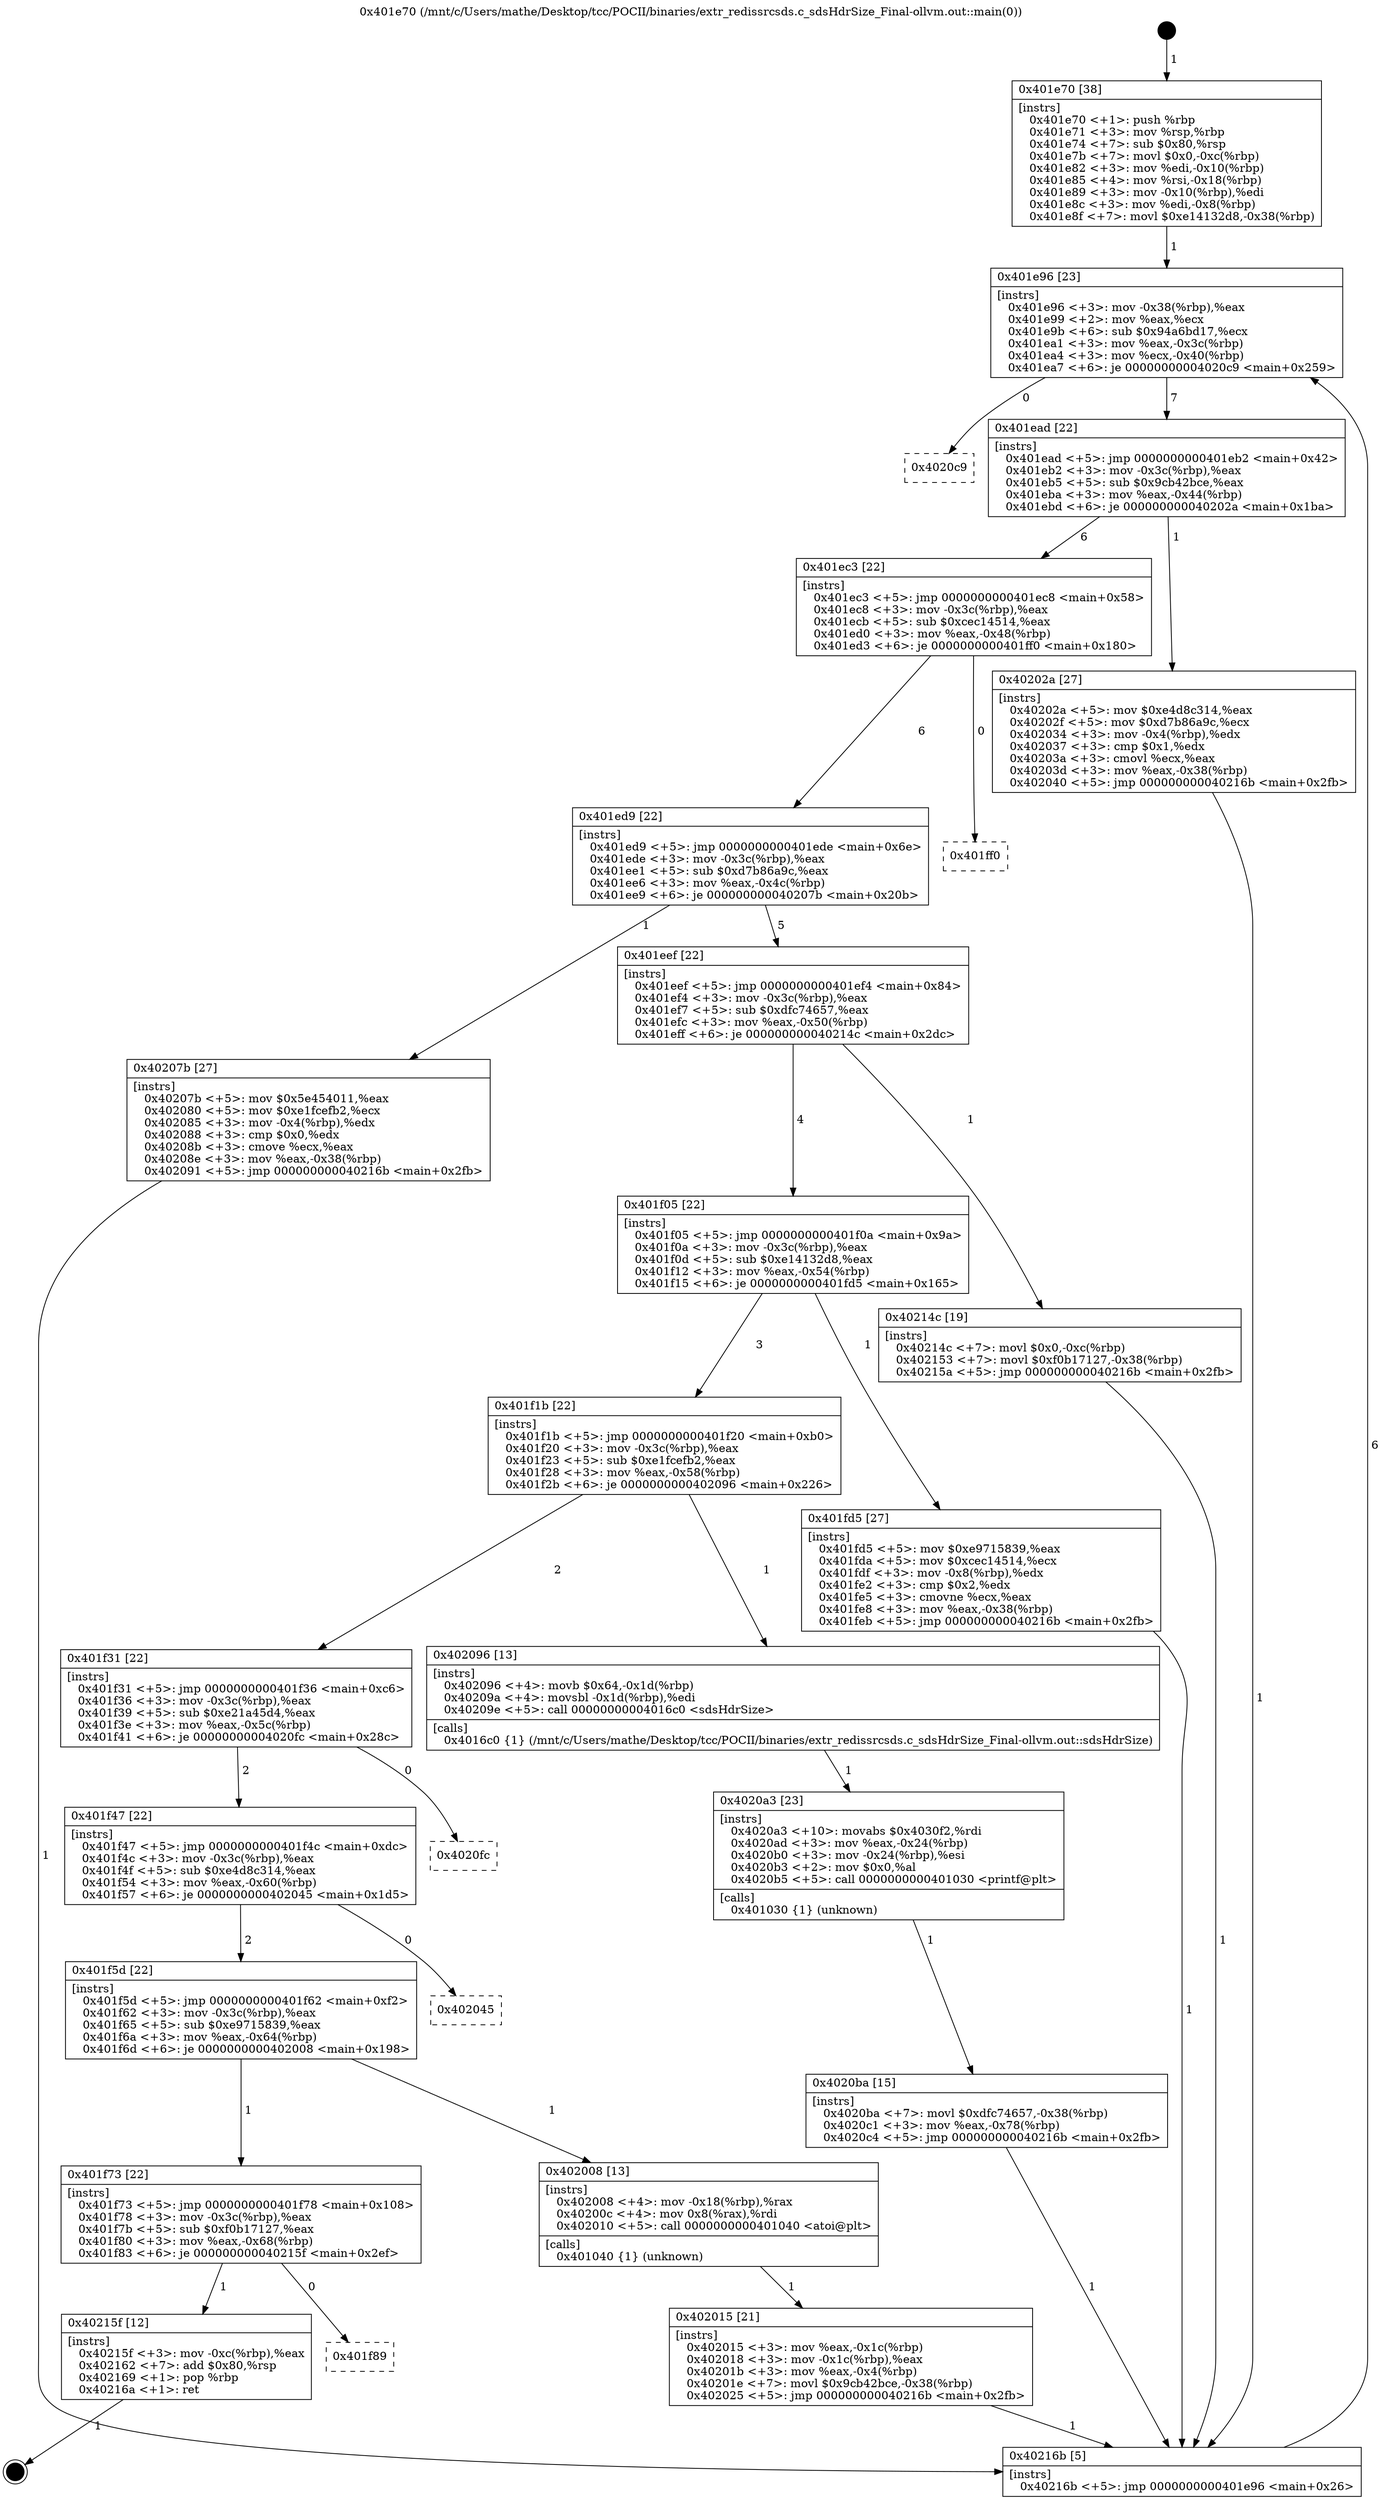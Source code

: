 digraph "0x401e70" {
  label = "0x401e70 (/mnt/c/Users/mathe/Desktop/tcc/POCII/binaries/extr_redissrcsds.c_sdsHdrSize_Final-ollvm.out::main(0))"
  labelloc = "t"
  node[shape=record]

  Entry [label="",width=0.3,height=0.3,shape=circle,fillcolor=black,style=filled]
  "0x401e96" [label="{
     0x401e96 [23]\l
     | [instrs]\l
     &nbsp;&nbsp;0x401e96 \<+3\>: mov -0x38(%rbp),%eax\l
     &nbsp;&nbsp;0x401e99 \<+2\>: mov %eax,%ecx\l
     &nbsp;&nbsp;0x401e9b \<+6\>: sub $0x94a6bd17,%ecx\l
     &nbsp;&nbsp;0x401ea1 \<+3\>: mov %eax,-0x3c(%rbp)\l
     &nbsp;&nbsp;0x401ea4 \<+3\>: mov %ecx,-0x40(%rbp)\l
     &nbsp;&nbsp;0x401ea7 \<+6\>: je 00000000004020c9 \<main+0x259\>\l
  }"]
  "0x4020c9" [label="{
     0x4020c9\l
  }", style=dashed]
  "0x401ead" [label="{
     0x401ead [22]\l
     | [instrs]\l
     &nbsp;&nbsp;0x401ead \<+5\>: jmp 0000000000401eb2 \<main+0x42\>\l
     &nbsp;&nbsp;0x401eb2 \<+3\>: mov -0x3c(%rbp),%eax\l
     &nbsp;&nbsp;0x401eb5 \<+5\>: sub $0x9cb42bce,%eax\l
     &nbsp;&nbsp;0x401eba \<+3\>: mov %eax,-0x44(%rbp)\l
     &nbsp;&nbsp;0x401ebd \<+6\>: je 000000000040202a \<main+0x1ba\>\l
  }"]
  Exit [label="",width=0.3,height=0.3,shape=circle,fillcolor=black,style=filled,peripheries=2]
  "0x40202a" [label="{
     0x40202a [27]\l
     | [instrs]\l
     &nbsp;&nbsp;0x40202a \<+5\>: mov $0xe4d8c314,%eax\l
     &nbsp;&nbsp;0x40202f \<+5\>: mov $0xd7b86a9c,%ecx\l
     &nbsp;&nbsp;0x402034 \<+3\>: mov -0x4(%rbp),%edx\l
     &nbsp;&nbsp;0x402037 \<+3\>: cmp $0x1,%edx\l
     &nbsp;&nbsp;0x40203a \<+3\>: cmovl %ecx,%eax\l
     &nbsp;&nbsp;0x40203d \<+3\>: mov %eax,-0x38(%rbp)\l
     &nbsp;&nbsp;0x402040 \<+5\>: jmp 000000000040216b \<main+0x2fb\>\l
  }"]
  "0x401ec3" [label="{
     0x401ec3 [22]\l
     | [instrs]\l
     &nbsp;&nbsp;0x401ec3 \<+5\>: jmp 0000000000401ec8 \<main+0x58\>\l
     &nbsp;&nbsp;0x401ec8 \<+3\>: mov -0x3c(%rbp),%eax\l
     &nbsp;&nbsp;0x401ecb \<+5\>: sub $0xcec14514,%eax\l
     &nbsp;&nbsp;0x401ed0 \<+3\>: mov %eax,-0x48(%rbp)\l
     &nbsp;&nbsp;0x401ed3 \<+6\>: je 0000000000401ff0 \<main+0x180\>\l
  }"]
  "0x401f89" [label="{
     0x401f89\l
  }", style=dashed]
  "0x401ff0" [label="{
     0x401ff0\l
  }", style=dashed]
  "0x401ed9" [label="{
     0x401ed9 [22]\l
     | [instrs]\l
     &nbsp;&nbsp;0x401ed9 \<+5\>: jmp 0000000000401ede \<main+0x6e\>\l
     &nbsp;&nbsp;0x401ede \<+3\>: mov -0x3c(%rbp),%eax\l
     &nbsp;&nbsp;0x401ee1 \<+5\>: sub $0xd7b86a9c,%eax\l
     &nbsp;&nbsp;0x401ee6 \<+3\>: mov %eax,-0x4c(%rbp)\l
     &nbsp;&nbsp;0x401ee9 \<+6\>: je 000000000040207b \<main+0x20b\>\l
  }"]
  "0x40215f" [label="{
     0x40215f [12]\l
     | [instrs]\l
     &nbsp;&nbsp;0x40215f \<+3\>: mov -0xc(%rbp),%eax\l
     &nbsp;&nbsp;0x402162 \<+7\>: add $0x80,%rsp\l
     &nbsp;&nbsp;0x402169 \<+1\>: pop %rbp\l
     &nbsp;&nbsp;0x40216a \<+1\>: ret\l
  }"]
  "0x40207b" [label="{
     0x40207b [27]\l
     | [instrs]\l
     &nbsp;&nbsp;0x40207b \<+5\>: mov $0x5e454011,%eax\l
     &nbsp;&nbsp;0x402080 \<+5\>: mov $0xe1fcefb2,%ecx\l
     &nbsp;&nbsp;0x402085 \<+3\>: mov -0x4(%rbp),%edx\l
     &nbsp;&nbsp;0x402088 \<+3\>: cmp $0x0,%edx\l
     &nbsp;&nbsp;0x40208b \<+3\>: cmove %ecx,%eax\l
     &nbsp;&nbsp;0x40208e \<+3\>: mov %eax,-0x38(%rbp)\l
     &nbsp;&nbsp;0x402091 \<+5\>: jmp 000000000040216b \<main+0x2fb\>\l
  }"]
  "0x401eef" [label="{
     0x401eef [22]\l
     | [instrs]\l
     &nbsp;&nbsp;0x401eef \<+5\>: jmp 0000000000401ef4 \<main+0x84\>\l
     &nbsp;&nbsp;0x401ef4 \<+3\>: mov -0x3c(%rbp),%eax\l
     &nbsp;&nbsp;0x401ef7 \<+5\>: sub $0xdfc74657,%eax\l
     &nbsp;&nbsp;0x401efc \<+3\>: mov %eax,-0x50(%rbp)\l
     &nbsp;&nbsp;0x401eff \<+6\>: je 000000000040214c \<main+0x2dc\>\l
  }"]
  "0x4020ba" [label="{
     0x4020ba [15]\l
     | [instrs]\l
     &nbsp;&nbsp;0x4020ba \<+7\>: movl $0xdfc74657,-0x38(%rbp)\l
     &nbsp;&nbsp;0x4020c1 \<+3\>: mov %eax,-0x78(%rbp)\l
     &nbsp;&nbsp;0x4020c4 \<+5\>: jmp 000000000040216b \<main+0x2fb\>\l
  }"]
  "0x40214c" [label="{
     0x40214c [19]\l
     | [instrs]\l
     &nbsp;&nbsp;0x40214c \<+7\>: movl $0x0,-0xc(%rbp)\l
     &nbsp;&nbsp;0x402153 \<+7\>: movl $0xf0b17127,-0x38(%rbp)\l
     &nbsp;&nbsp;0x40215a \<+5\>: jmp 000000000040216b \<main+0x2fb\>\l
  }"]
  "0x401f05" [label="{
     0x401f05 [22]\l
     | [instrs]\l
     &nbsp;&nbsp;0x401f05 \<+5\>: jmp 0000000000401f0a \<main+0x9a\>\l
     &nbsp;&nbsp;0x401f0a \<+3\>: mov -0x3c(%rbp),%eax\l
     &nbsp;&nbsp;0x401f0d \<+5\>: sub $0xe14132d8,%eax\l
     &nbsp;&nbsp;0x401f12 \<+3\>: mov %eax,-0x54(%rbp)\l
     &nbsp;&nbsp;0x401f15 \<+6\>: je 0000000000401fd5 \<main+0x165\>\l
  }"]
  "0x4020a3" [label="{
     0x4020a3 [23]\l
     | [instrs]\l
     &nbsp;&nbsp;0x4020a3 \<+10\>: movabs $0x4030f2,%rdi\l
     &nbsp;&nbsp;0x4020ad \<+3\>: mov %eax,-0x24(%rbp)\l
     &nbsp;&nbsp;0x4020b0 \<+3\>: mov -0x24(%rbp),%esi\l
     &nbsp;&nbsp;0x4020b3 \<+2\>: mov $0x0,%al\l
     &nbsp;&nbsp;0x4020b5 \<+5\>: call 0000000000401030 \<printf@plt\>\l
     | [calls]\l
     &nbsp;&nbsp;0x401030 \{1\} (unknown)\l
  }"]
  "0x401fd5" [label="{
     0x401fd5 [27]\l
     | [instrs]\l
     &nbsp;&nbsp;0x401fd5 \<+5\>: mov $0xe9715839,%eax\l
     &nbsp;&nbsp;0x401fda \<+5\>: mov $0xcec14514,%ecx\l
     &nbsp;&nbsp;0x401fdf \<+3\>: mov -0x8(%rbp),%edx\l
     &nbsp;&nbsp;0x401fe2 \<+3\>: cmp $0x2,%edx\l
     &nbsp;&nbsp;0x401fe5 \<+3\>: cmovne %ecx,%eax\l
     &nbsp;&nbsp;0x401fe8 \<+3\>: mov %eax,-0x38(%rbp)\l
     &nbsp;&nbsp;0x401feb \<+5\>: jmp 000000000040216b \<main+0x2fb\>\l
  }"]
  "0x401f1b" [label="{
     0x401f1b [22]\l
     | [instrs]\l
     &nbsp;&nbsp;0x401f1b \<+5\>: jmp 0000000000401f20 \<main+0xb0\>\l
     &nbsp;&nbsp;0x401f20 \<+3\>: mov -0x3c(%rbp),%eax\l
     &nbsp;&nbsp;0x401f23 \<+5\>: sub $0xe1fcefb2,%eax\l
     &nbsp;&nbsp;0x401f28 \<+3\>: mov %eax,-0x58(%rbp)\l
     &nbsp;&nbsp;0x401f2b \<+6\>: je 0000000000402096 \<main+0x226\>\l
  }"]
  "0x40216b" [label="{
     0x40216b [5]\l
     | [instrs]\l
     &nbsp;&nbsp;0x40216b \<+5\>: jmp 0000000000401e96 \<main+0x26\>\l
  }"]
  "0x401e70" [label="{
     0x401e70 [38]\l
     | [instrs]\l
     &nbsp;&nbsp;0x401e70 \<+1\>: push %rbp\l
     &nbsp;&nbsp;0x401e71 \<+3\>: mov %rsp,%rbp\l
     &nbsp;&nbsp;0x401e74 \<+7\>: sub $0x80,%rsp\l
     &nbsp;&nbsp;0x401e7b \<+7\>: movl $0x0,-0xc(%rbp)\l
     &nbsp;&nbsp;0x401e82 \<+3\>: mov %edi,-0x10(%rbp)\l
     &nbsp;&nbsp;0x401e85 \<+4\>: mov %rsi,-0x18(%rbp)\l
     &nbsp;&nbsp;0x401e89 \<+3\>: mov -0x10(%rbp),%edi\l
     &nbsp;&nbsp;0x401e8c \<+3\>: mov %edi,-0x8(%rbp)\l
     &nbsp;&nbsp;0x401e8f \<+7\>: movl $0xe14132d8,-0x38(%rbp)\l
  }"]
  "0x402015" [label="{
     0x402015 [21]\l
     | [instrs]\l
     &nbsp;&nbsp;0x402015 \<+3\>: mov %eax,-0x1c(%rbp)\l
     &nbsp;&nbsp;0x402018 \<+3\>: mov -0x1c(%rbp),%eax\l
     &nbsp;&nbsp;0x40201b \<+3\>: mov %eax,-0x4(%rbp)\l
     &nbsp;&nbsp;0x40201e \<+7\>: movl $0x9cb42bce,-0x38(%rbp)\l
     &nbsp;&nbsp;0x402025 \<+5\>: jmp 000000000040216b \<main+0x2fb\>\l
  }"]
  "0x402096" [label="{
     0x402096 [13]\l
     | [instrs]\l
     &nbsp;&nbsp;0x402096 \<+4\>: movb $0x64,-0x1d(%rbp)\l
     &nbsp;&nbsp;0x40209a \<+4\>: movsbl -0x1d(%rbp),%edi\l
     &nbsp;&nbsp;0x40209e \<+5\>: call 00000000004016c0 \<sdsHdrSize\>\l
     | [calls]\l
     &nbsp;&nbsp;0x4016c0 \{1\} (/mnt/c/Users/mathe/Desktop/tcc/POCII/binaries/extr_redissrcsds.c_sdsHdrSize_Final-ollvm.out::sdsHdrSize)\l
  }"]
  "0x401f31" [label="{
     0x401f31 [22]\l
     | [instrs]\l
     &nbsp;&nbsp;0x401f31 \<+5\>: jmp 0000000000401f36 \<main+0xc6\>\l
     &nbsp;&nbsp;0x401f36 \<+3\>: mov -0x3c(%rbp),%eax\l
     &nbsp;&nbsp;0x401f39 \<+5\>: sub $0xe21a45d4,%eax\l
     &nbsp;&nbsp;0x401f3e \<+3\>: mov %eax,-0x5c(%rbp)\l
     &nbsp;&nbsp;0x401f41 \<+6\>: je 00000000004020fc \<main+0x28c\>\l
  }"]
  "0x401f73" [label="{
     0x401f73 [22]\l
     | [instrs]\l
     &nbsp;&nbsp;0x401f73 \<+5\>: jmp 0000000000401f78 \<main+0x108\>\l
     &nbsp;&nbsp;0x401f78 \<+3\>: mov -0x3c(%rbp),%eax\l
     &nbsp;&nbsp;0x401f7b \<+5\>: sub $0xf0b17127,%eax\l
     &nbsp;&nbsp;0x401f80 \<+3\>: mov %eax,-0x68(%rbp)\l
     &nbsp;&nbsp;0x401f83 \<+6\>: je 000000000040215f \<main+0x2ef\>\l
  }"]
  "0x4020fc" [label="{
     0x4020fc\l
  }", style=dashed]
  "0x401f47" [label="{
     0x401f47 [22]\l
     | [instrs]\l
     &nbsp;&nbsp;0x401f47 \<+5\>: jmp 0000000000401f4c \<main+0xdc\>\l
     &nbsp;&nbsp;0x401f4c \<+3\>: mov -0x3c(%rbp),%eax\l
     &nbsp;&nbsp;0x401f4f \<+5\>: sub $0xe4d8c314,%eax\l
     &nbsp;&nbsp;0x401f54 \<+3\>: mov %eax,-0x60(%rbp)\l
     &nbsp;&nbsp;0x401f57 \<+6\>: je 0000000000402045 \<main+0x1d5\>\l
  }"]
  "0x402008" [label="{
     0x402008 [13]\l
     | [instrs]\l
     &nbsp;&nbsp;0x402008 \<+4\>: mov -0x18(%rbp),%rax\l
     &nbsp;&nbsp;0x40200c \<+4\>: mov 0x8(%rax),%rdi\l
     &nbsp;&nbsp;0x402010 \<+5\>: call 0000000000401040 \<atoi@plt\>\l
     | [calls]\l
     &nbsp;&nbsp;0x401040 \{1\} (unknown)\l
  }"]
  "0x402045" [label="{
     0x402045\l
  }", style=dashed]
  "0x401f5d" [label="{
     0x401f5d [22]\l
     | [instrs]\l
     &nbsp;&nbsp;0x401f5d \<+5\>: jmp 0000000000401f62 \<main+0xf2\>\l
     &nbsp;&nbsp;0x401f62 \<+3\>: mov -0x3c(%rbp),%eax\l
     &nbsp;&nbsp;0x401f65 \<+5\>: sub $0xe9715839,%eax\l
     &nbsp;&nbsp;0x401f6a \<+3\>: mov %eax,-0x64(%rbp)\l
     &nbsp;&nbsp;0x401f6d \<+6\>: je 0000000000402008 \<main+0x198\>\l
  }"]
  Entry -> "0x401e70" [label=" 1"]
  "0x401e96" -> "0x4020c9" [label=" 0"]
  "0x401e96" -> "0x401ead" [label=" 7"]
  "0x40215f" -> Exit [label=" 1"]
  "0x401ead" -> "0x40202a" [label=" 1"]
  "0x401ead" -> "0x401ec3" [label=" 6"]
  "0x401f73" -> "0x401f89" [label=" 0"]
  "0x401ec3" -> "0x401ff0" [label=" 0"]
  "0x401ec3" -> "0x401ed9" [label=" 6"]
  "0x401f73" -> "0x40215f" [label=" 1"]
  "0x401ed9" -> "0x40207b" [label=" 1"]
  "0x401ed9" -> "0x401eef" [label=" 5"]
  "0x40214c" -> "0x40216b" [label=" 1"]
  "0x401eef" -> "0x40214c" [label=" 1"]
  "0x401eef" -> "0x401f05" [label=" 4"]
  "0x4020ba" -> "0x40216b" [label=" 1"]
  "0x401f05" -> "0x401fd5" [label=" 1"]
  "0x401f05" -> "0x401f1b" [label=" 3"]
  "0x401fd5" -> "0x40216b" [label=" 1"]
  "0x401e70" -> "0x401e96" [label=" 1"]
  "0x40216b" -> "0x401e96" [label=" 6"]
  "0x4020a3" -> "0x4020ba" [label=" 1"]
  "0x401f1b" -> "0x402096" [label=" 1"]
  "0x401f1b" -> "0x401f31" [label=" 2"]
  "0x402096" -> "0x4020a3" [label=" 1"]
  "0x401f31" -> "0x4020fc" [label=" 0"]
  "0x401f31" -> "0x401f47" [label=" 2"]
  "0x40207b" -> "0x40216b" [label=" 1"]
  "0x401f47" -> "0x402045" [label=" 0"]
  "0x401f47" -> "0x401f5d" [label=" 2"]
  "0x40202a" -> "0x40216b" [label=" 1"]
  "0x401f5d" -> "0x402008" [label=" 1"]
  "0x401f5d" -> "0x401f73" [label=" 1"]
  "0x402008" -> "0x402015" [label=" 1"]
  "0x402015" -> "0x40216b" [label=" 1"]
}
